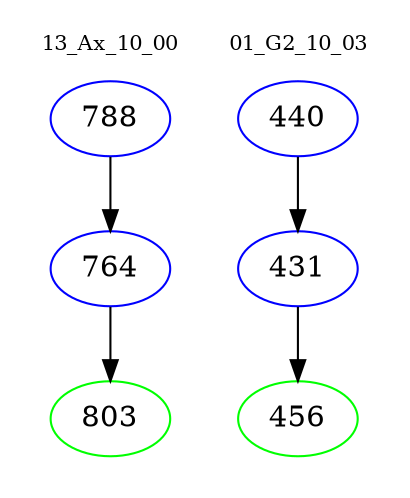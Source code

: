digraph{
subgraph cluster_0 {
color = white
label = "13_Ax_10_00";
fontsize=10;
T0_788 [label="788", color="blue"]
T0_788 -> T0_764 [color="black"]
T0_764 [label="764", color="blue"]
T0_764 -> T0_803 [color="black"]
T0_803 [label="803", color="green"]
}
subgraph cluster_1 {
color = white
label = "01_G2_10_03";
fontsize=10;
T1_440 [label="440", color="blue"]
T1_440 -> T1_431 [color="black"]
T1_431 [label="431", color="blue"]
T1_431 -> T1_456 [color="black"]
T1_456 [label="456", color="green"]
}
}
